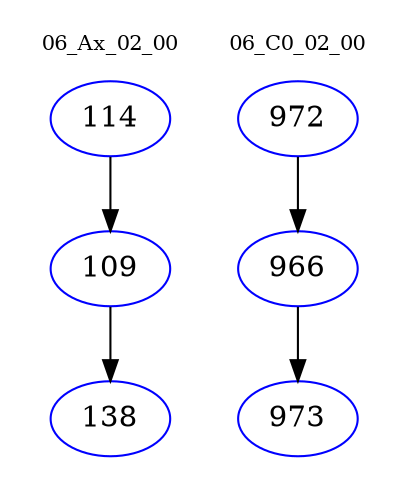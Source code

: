 digraph{
subgraph cluster_0 {
color = white
label = "06_Ax_02_00";
fontsize=10;
T0_114 [label="114", color="blue"]
T0_114 -> T0_109 [color="black"]
T0_109 [label="109", color="blue"]
T0_109 -> T0_138 [color="black"]
T0_138 [label="138", color="blue"]
}
subgraph cluster_1 {
color = white
label = "06_C0_02_00";
fontsize=10;
T1_972 [label="972", color="blue"]
T1_972 -> T1_966 [color="black"]
T1_966 [label="966", color="blue"]
T1_966 -> T1_973 [color="black"]
T1_973 [label="973", color="blue"]
}
}
